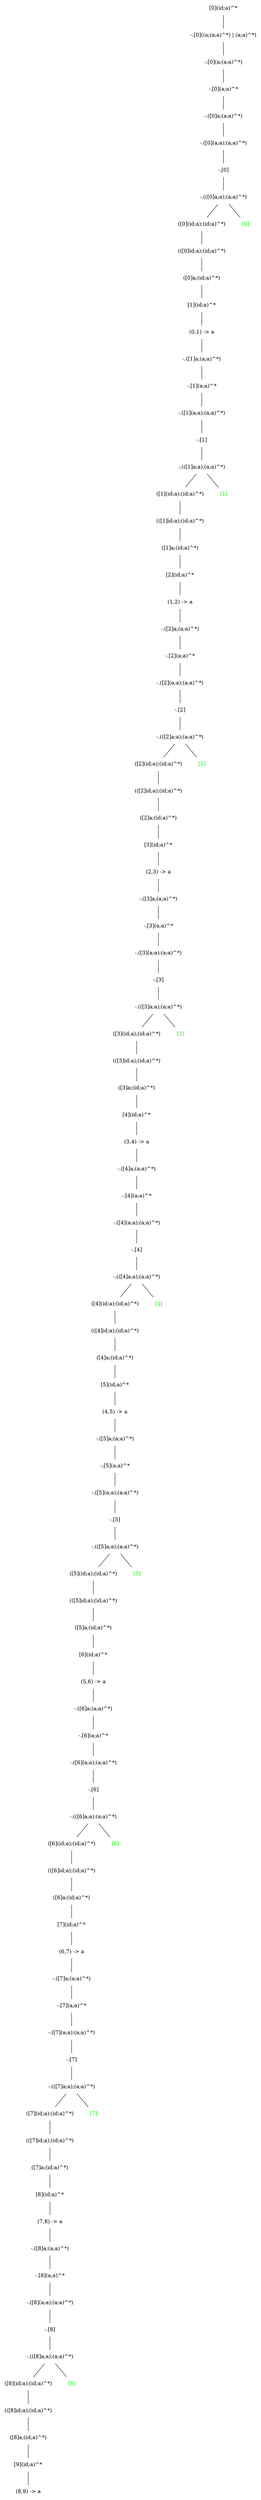graph {
node[shape="plaintext"]
N0x7fb224719168[label="[0](id;a)^*"];
N0x7fb22471a918[label="-.[0]((a;(a;a)^*) | (a;a)^*)"];
N0x7fb22471e538[label="-.[0](a;(a;a)^*)"];
N0x7fb22471d1e8[label="-.[0](a;a)^*"];
N0x7fb22471f7d8[label="-.([0]a;(a;a)^*)"];
N0x7fb224723d58[label="-.([0](a;a);(a;a)^*)"];
N0x7fb224723dc8[label="-.[0]"];
N0x7fb22471f178[label="-.(([0]a;a);(a;a)^*)"];
N0x7fb224720ad8[label="([0](id;a);(id;a)^*)"];
N0x7fb22471eec8[label="(([0]id;a);(id;a)^*)"];
N0x7fb224721428[label="([0]a;(id;a)^*)"];
N0x7fb224721498[label="[1](id;a)^*"];
N0x7fb22471fe38[label="(0,1) -> a"];
N0x7fb22471fea8[label="-.([1]a;(a;a)^*)"];
N0x7fb22471fff8[label="-.[1](a;a)^*"];
N0x7fb224725068[label="-.([1](a;a);(a;a)^*)"];
N0x7fb2247250d8[label="-.[1]"];
N0x7fb2247226e8[label="-.(([1]a;a);(a;a)^*)"];
N0x7fb224722938[label="([1](id;a);(id;a)^*)"];
N0x7fb224722bd8[label="(([1]id;a);(id;a)^*)"];
N0x7fb224722d28[label="([1]a;(id;a)^*)"];
N0x7fb224725488[label="[2](id;a)^*"];
N0x7fb224725568[label="(1,2) -> a"];
N0x7fb2247255d8[label="-.([2]a;(a;a)^*)"];
N0x7fb224725728[label="-.[2](a;a)^*"];
N0x7fb2247259c8[label="-.([2](a;a);(a;a)^*)"];
N0x7fb224725a38[label="-.[2]"];
N0x7fb224725c68[label="-.(([2]a;a);(a;a)^*)"];
N0x7fb224725ef8[label="([2](id;a);(id;a)^*)"];
N0x7fb224726198[label="(([2]id;a);(id;a)^*)"];
N0x7fb2247262e8[label="([2]a;(id;a)^*)"];
N0x7fb224726358[label="[3](id;a)^*"];
N0x7fb224726438[label="(2,3) -> a"];
N0x7fb2247264a8[label="-.([3]a;(a;a)^*)"];
N0x7fb2247265f8[label="-.[3](a;a)^*"];
N0x7fb224726898[label="-.([3](a;a);(a;a)^*)"];
N0x7fb224726908[label="-.[3]"];
N0x7fb224726b38[label="-.(([3]a;a);(a;a)^*)"];
N0x7fb224726d68[label="([3](id;a);(id;a)^*)"];
N0x7fb224727008[label="(([3]id;a);(id;a)^*)"];
N0x7fb224727158[label="([3]a;(id;a)^*)"];
N0x7fb2247271c8[label="[4](id;a)^*"];
N0x7fb2247272a8[label="(3,4) -> a"];
N0x7fb224727318[label="-.([4]a;(a;a)^*)"];
N0x7fb225004268[label="-.[4](a;a)^*"];
N0x7fb225004498[label="-.([4](a;a);(a;a)^*)"];
N0x7fb225004508[label="-.[4]"];
N0x7fb225004738[label="-.(([4]a;a);(a;a)^*)"];
N0x7fb225004968[label="([4](id;a);(id;a)^*)"];
N0x7fb225004c08[label="(([4]id;a);(id;a)^*)"];
N0x7fb225004d58[label="([4]a;(id;a)^*)"];
N0x7fb225004dc8[label="[5](id;a)^*"];
N0x7fb225004ef8[label="(4,5) -> a"];
N0x7fb225004f68[label="-.([5]a;(a;a)^*)"];
N0x7fb2250050b8[label="-.[5](a;a)^*"];
N0x7fb225005358[label="-.([5](a;a);(a;a)^*)"];
N0x7fb2250053c8[label="-.[5]"];
N0x7fb2250055f8[label="-.(([5]a;a);(a;a)^*)"];
N0x7fb225005828[label="([5](id;a);(id;a)^*)"];
N0x7fb225005ac8[label="(([5]id;a);(id;a)^*)"];
N0x7fb225005c18[label="([5]a;(id;a)^*)"];
N0x7fb225005c88[label="[6](id;a)^*"];
N0x7fb225005db8[label="(5,6) -> a"];
N0x7fb225005e28[label="-.([6]a;(a;a)^*)"];
N0x7fb225005f78[label="-.[6](a;a)^*"];
N0x7fb224727698[label="-.([6](a;a);(a;a)^*)"];
N0x7fb224727708[label="-.[6]"];
N0x7fb224727938[label="-.(([6]a;a);(a;a)^*)"];
N0x7fb224727b68[label="([6](id;a);(id;a)^*)"];
N0x7fb224727e08[label="(([6]id;a);(id;a)^*)"];
N0x7fb224727f58[label="([6]a;(id;a)^*)"];
N0x7fb224727fc8[label="[7](id;a)^*"];
N0x7fb2247280a8[label="(6,7) -> a"];
N0x7fb224728118[label="-.([7]a;(a;a)^*)"];
N0x7fb224728268[label="-.[7](a;a)^*"];
N0x7fb224728508[label="-.([7](a;a);(a;a)^*)"];
N0x7fb224728578[label="-.[7]"];
N0x7fb2247287a8[label="-.(([7]a;a);(a;a)^*)"];
N0x7fb2247289d8[label="([7](id;a);(id;a)^*)"];
N0x7fb224728c78[label="(([7]id;a);(id;a)^*)"];
N0x7fb224728dc8[label="([7]a;(id;a)^*)"];
N0x7fb224728e38[label="[8](id;a)^*"];
N0x7fb224728f18[label="(7,8) -> a"];
N0x7fb224728f88[label="-.([8]a;(a;a)^*)"];
N0x7fb2247290d8[label="-.[8](a;a)^*"];
N0x7fb224729378[label="-.([8](a;a);(a;a)^*)"];
N0x7fb2247293e8[label="-.[8]"];
N0x7fb224729618[label="-.(([8]a;a);(a;a)^*)"];
N0x7fb224729848[label="([8](id;a);(id;a)^*)"];
N0x7fb224729ae8[label="(([8]id;a);(id;a)^*)"];
N0x7fb224729c38[label="([8]a;(id;a)^*)"];
N0x7fb224729ca8[label="[9](id;a)^*"];
N0x7fb224729d88[label="(8,9) -> a"];
N0x7fb224729ca8 -- N0x7fb224729d88;
N0x7fb224729c38 -- N0x7fb224729ca8;
N0x7fb224729ae8 -- N0x7fb224729c38;
N0x7fb224729848 -- N0x7fb224729ae8;
N0x7fb224729618 -- N0x7fb224729848;
N0x7fb2247298b8[label="[8]", fontcolor=green];
N0x7fb224729618 -- N0x7fb2247298b8;
N0x7fb2247293e8 -- N0x7fb224729618;
N0x7fb224729378 -- N0x7fb2247293e8;
N0x7fb2247290d8 -- N0x7fb224729378;
N0x7fb224728f88 -- N0x7fb2247290d8;
N0x7fb224728f18 -- N0x7fb224728f88;
N0x7fb224728e38 -- N0x7fb224728f18;
N0x7fb224728dc8 -- N0x7fb224728e38;
N0x7fb224728c78 -- N0x7fb224728dc8;
N0x7fb2247289d8 -- N0x7fb224728c78;
N0x7fb2247287a8 -- N0x7fb2247289d8;
N0x7fb224728a48[label="[7]", fontcolor=green];
N0x7fb2247287a8 -- N0x7fb224728a48;
N0x7fb224728578 -- N0x7fb2247287a8;
N0x7fb224728508 -- N0x7fb224728578;
N0x7fb224728268 -- N0x7fb224728508;
N0x7fb224728118 -- N0x7fb224728268;
N0x7fb2247280a8 -- N0x7fb224728118;
N0x7fb224727fc8 -- N0x7fb2247280a8;
N0x7fb224727f58 -- N0x7fb224727fc8;
N0x7fb224727e08 -- N0x7fb224727f58;
N0x7fb224727b68 -- N0x7fb224727e08;
N0x7fb224727938 -- N0x7fb224727b68;
N0x7fb224727bd8[label="[6]", fontcolor=green];
N0x7fb224727938 -- N0x7fb224727bd8;
N0x7fb224727708 -- N0x7fb224727938;
N0x7fb224727698 -- N0x7fb224727708;
N0x7fb225005f78 -- N0x7fb224727698;
N0x7fb225005e28 -- N0x7fb225005f78;
N0x7fb225005db8 -- N0x7fb225005e28;
N0x7fb225005c88 -- N0x7fb225005db8;
N0x7fb225005c18 -- N0x7fb225005c88;
N0x7fb225005ac8 -- N0x7fb225005c18;
N0x7fb225005828 -- N0x7fb225005ac8;
N0x7fb2250055f8 -- N0x7fb225005828;
N0x7fb225005898[label="[5]", fontcolor=green];
N0x7fb2250055f8 -- N0x7fb225005898;
N0x7fb2250053c8 -- N0x7fb2250055f8;
N0x7fb225005358 -- N0x7fb2250053c8;
N0x7fb2250050b8 -- N0x7fb225005358;
N0x7fb225004f68 -- N0x7fb2250050b8;
N0x7fb225004ef8 -- N0x7fb225004f68;
N0x7fb225004dc8 -- N0x7fb225004ef8;
N0x7fb225004d58 -- N0x7fb225004dc8;
N0x7fb225004c08 -- N0x7fb225004d58;
N0x7fb225004968 -- N0x7fb225004c08;
N0x7fb225004738 -- N0x7fb225004968;
N0x7fb2250049d8[label="[4]", fontcolor=green];
N0x7fb225004738 -- N0x7fb2250049d8;
N0x7fb225004508 -- N0x7fb225004738;
N0x7fb225004498 -- N0x7fb225004508;
N0x7fb225004268 -- N0x7fb225004498;
N0x7fb224727318 -- N0x7fb225004268;
N0x7fb2247272a8 -- N0x7fb224727318;
N0x7fb2247271c8 -- N0x7fb2247272a8;
N0x7fb224727158 -- N0x7fb2247271c8;
N0x7fb224727008 -- N0x7fb224727158;
N0x7fb224726d68 -- N0x7fb224727008;
N0x7fb224726b38 -- N0x7fb224726d68;
N0x7fb224726dd8[label="[3]", fontcolor=green];
N0x7fb224726b38 -- N0x7fb224726dd8;
N0x7fb224726908 -- N0x7fb224726b38;
N0x7fb224726898 -- N0x7fb224726908;
N0x7fb2247265f8 -- N0x7fb224726898;
N0x7fb2247264a8 -- N0x7fb2247265f8;
N0x7fb224726438 -- N0x7fb2247264a8;
N0x7fb224726358 -- N0x7fb224726438;
N0x7fb2247262e8 -- N0x7fb224726358;
N0x7fb224726198 -- N0x7fb2247262e8;
N0x7fb224725ef8 -- N0x7fb224726198;
N0x7fb224725c68 -- N0x7fb224725ef8;
N0x7fb224725f68[label="[2]", fontcolor=green];
N0x7fb224725c68 -- N0x7fb224725f68;
N0x7fb224725a38 -- N0x7fb224725c68;
N0x7fb2247259c8 -- N0x7fb224725a38;
N0x7fb224725728 -- N0x7fb2247259c8;
N0x7fb2247255d8 -- N0x7fb224725728;
N0x7fb224725568 -- N0x7fb2247255d8;
N0x7fb224725488 -- N0x7fb224725568;
N0x7fb224722d28 -- N0x7fb224725488;
N0x7fb224722bd8 -- N0x7fb224722d28;
N0x7fb224722938 -- N0x7fb224722bd8;
N0x7fb2247226e8 -- N0x7fb224722938;
N0x7fb2247229a8[label="[1]", fontcolor=green];
N0x7fb2247226e8 -- N0x7fb2247229a8;
N0x7fb2247250d8 -- N0x7fb2247226e8;
N0x7fb224725068 -- N0x7fb2247250d8;
N0x7fb22471fff8 -- N0x7fb224725068;
N0x7fb22471fea8 -- N0x7fb22471fff8;
N0x7fb22471fe38 -- N0x7fb22471fea8;
N0x7fb224721498 -- N0x7fb22471fe38;
N0x7fb224721428 -- N0x7fb224721498;
N0x7fb22471eec8 -- N0x7fb224721428;
N0x7fb224720ad8 -- N0x7fb22471eec8;
N0x7fb22471f178 -- N0x7fb224720ad8;
N0x7fb224720b48[label="[0]", fontcolor=green];
N0x7fb22471f178 -- N0x7fb224720b48;
N0x7fb224723dc8 -- N0x7fb22471f178;
N0x7fb224723d58 -- N0x7fb224723dc8;
N0x7fb22471f7d8 -- N0x7fb224723d58;
N0x7fb22471d1e8 -- N0x7fb22471f7d8;
N0x7fb22471e538 -- N0x7fb22471d1e8;
N0x7fb22471a918 -- N0x7fb22471e538;
N0x7fb224719168 -- N0x7fb22471a918;
}
